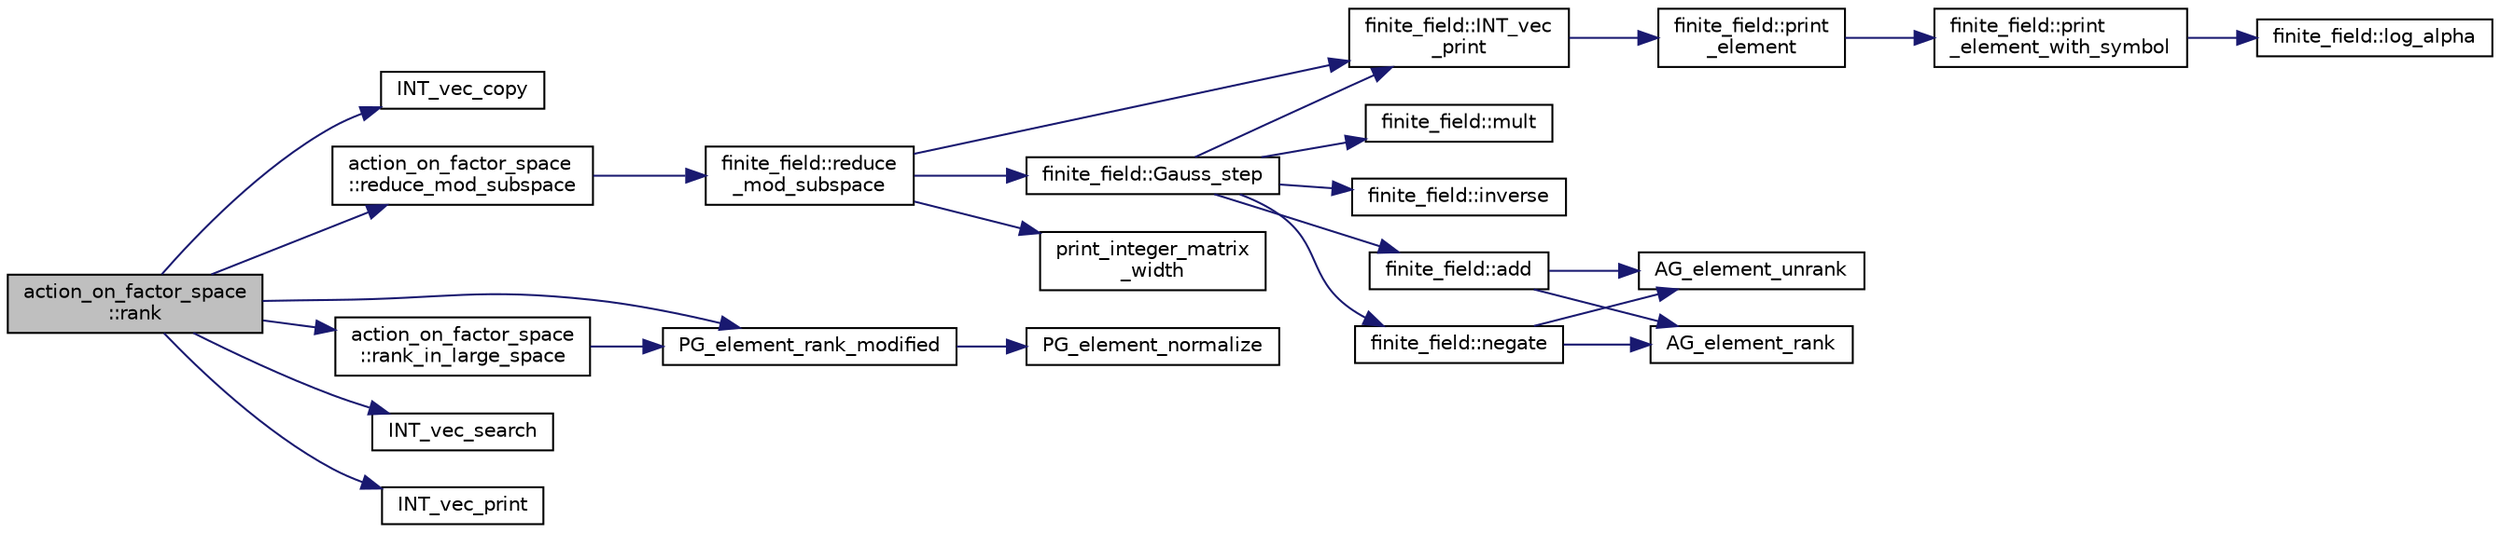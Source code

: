 digraph "action_on_factor_space::rank"
{
  edge [fontname="Helvetica",fontsize="10",labelfontname="Helvetica",labelfontsize="10"];
  node [fontname="Helvetica",fontsize="10",shape=record];
  rankdir="LR";
  Node1586 [label="action_on_factor_space\l::rank",height=0.2,width=0.4,color="black", fillcolor="grey75", style="filled", fontcolor="black"];
  Node1586 -> Node1587 [color="midnightblue",fontsize="10",style="solid",fontname="Helvetica"];
  Node1587 [label="INT_vec_copy",height=0.2,width=0.4,color="black", fillcolor="white", style="filled",URL="$df/dbf/sajeeb_8_c.html#ac2d875e27e009af6ec04d17254d11075"];
  Node1586 -> Node1588 [color="midnightblue",fontsize="10",style="solid",fontname="Helvetica"];
  Node1588 [label="action_on_factor_space\l::reduce_mod_subspace",height=0.2,width=0.4,color="black", fillcolor="white", style="filled",URL="$d5/d25/classaction__on__factor__space.html#a28aacf2959bc402b418f7749c23c5d6a"];
  Node1588 -> Node1589 [color="midnightblue",fontsize="10",style="solid",fontname="Helvetica"];
  Node1589 [label="finite_field::reduce\l_mod_subspace",height=0.2,width=0.4,color="black", fillcolor="white", style="filled",URL="$df/d5a/classfinite__field.html#a58c58854e54819ab1f3b1df2a12423ad"];
  Node1589 -> Node1590 [color="midnightblue",fontsize="10",style="solid",fontname="Helvetica"];
  Node1590 [label="finite_field::INT_vec\l_print",height=0.2,width=0.4,color="black", fillcolor="white", style="filled",URL="$df/d5a/classfinite__field.html#a9c33a61dedc197e37b014b6f8dc07f06"];
  Node1590 -> Node1591 [color="midnightblue",fontsize="10",style="solid",fontname="Helvetica"];
  Node1591 [label="finite_field::print\l_element",height=0.2,width=0.4,color="black", fillcolor="white", style="filled",URL="$df/d5a/classfinite__field.html#ab7d1f59c043d7696b8b47c92d0fedad5"];
  Node1591 -> Node1592 [color="midnightblue",fontsize="10",style="solid",fontname="Helvetica"];
  Node1592 [label="finite_field::print\l_element_with_symbol",height=0.2,width=0.4,color="black", fillcolor="white", style="filled",URL="$df/d5a/classfinite__field.html#aa0180c961aa4a0a8934cb4dc82e38a4d"];
  Node1592 -> Node1593 [color="midnightblue",fontsize="10",style="solid",fontname="Helvetica"];
  Node1593 [label="finite_field::log_alpha",height=0.2,width=0.4,color="black", fillcolor="white", style="filled",URL="$df/d5a/classfinite__field.html#a446a83ae0d281ddf44215626f0097305"];
  Node1589 -> Node1594 [color="midnightblue",fontsize="10",style="solid",fontname="Helvetica"];
  Node1594 [label="print_integer_matrix\l_width",height=0.2,width=0.4,color="black", fillcolor="white", style="filled",URL="$d5/db4/io__and__os_8h.html#aa78f3e73fc2179251bd15adbcc31573f"];
  Node1589 -> Node1595 [color="midnightblue",fontsize="10",style="solid",fontname="Helvetica"];
  Node1595 [label="finite_field::Gauss_step",height=0.2,width=0.4,color="black", fillcolor="white", style="filled",URL="$df/d5a/classfinite__field.html#a888228cd0bdf000bd4d44cf4d1ad62ce"];
  Node1595 -> Node1590 [color="midnightblue",fontsize="10",style="solid",fontname="Helvetica"];
  Node1595 -> Node1596 [color="midnightblue",fontsize="10",style="solid",fontname="Helvetica"];
  Node1596 [label="finite_field::negate",height=0.2,width=0.4,color="black", fillcolor="white", style="filled",URL="$df/d5a/classfinite__field.html#aa9d798298f25d4a9262b5bc5f1733e31"];
  Node1596 -> Node1597 [color="midnightblue",fontsize="10",style="solid",fontname="Helvetica"];
  Node1597 [label="AG_element_unrank",height=0.2,width=0.4,color="black", fillcolor="white", style="filled",URL="$d4/d67/geometry_8h.html#a4a33b86c87b2879b97cfa1327abe2885"];
  Node1596 -> Node1598 [color="midnightblue",fontsize="10",style="solid",fontname="Helvetica"];
  Node1598 [label="AG_element_rank",height=0.2,width=0.4,color="black", fillcolor="white", style="filled",URL="$d4/d67/geometry_8h.html#ab2ac908d07dd8038fd996e26bdc75c17"];
  Node1595 -> Node1599 [color="midnightblue",fontsize="10",style="solid",fontname="Helvetica"];
  Node1599 [label="finite_field::mult",height=0.2,width=0.4,color="black", fillcolor="white", style="filled",URL="$df/d5a/classfinite__field.html#a24fb5917aa6d4d656fd855b7f44a13b0"];
  Node1595 -> Node1600 [color="midnightblue",fontsize="10",style="solid",fontname="Helvetica"];
  Node1600 [label="finite_field::inverse",height=0.2,width=0.4,color="black", fillcolor="white", style="filled",URL="$df/d5a/classfinite__field.html#a69f2a12c01e70b7ce2d115c5221c9cdd"];
  Node1595 -> Node1601 [color="midnightblue",fontsize="10",style="solid",fontname="Helvetica"];
  Node1601 [label="finite_field::add",height=0.2,width=0.4,color="black", fillcolor="white", style="filled",URL="$df/d5a/classfinite__field.html#a8f12328a27500f3c7be0c849ebbc9d14"];
  Node1601 -> Node1597 [color="midnightblue",fontsize="10",style="solid",fontname="Helvetica"];
  Node1601 -> Node1598 [color="midnightblue",fontsize="10",style="solid",fontname="Helvetica"];
  Node1586 -> Node1602 [color="midnightblue",fontsize="10",style="solid",fontname="Helvetica"];
  Node1602 [label="action_on_factor_space\l::rank_in_large_space",height=0.2,width=0.4,color="black", fillcolor="white", style="filled",URL="$d5/d25/classaction__on__factor__space.html#aef04c8544847da7084f73981b9fde4fe"];
  Node1602 -> Node1603 [color="midnightblue",fontsize="10",style="solid",fontname="Helvetica"];
  Node1603 [label="PG_element_rank_modified",height=0.2,width=0.4,color="black", fillcolor="white", style="filled",URL="$d4/d67/geometry_8h.html#a9cd1a8bf5b88a038e33862f6c2c3dd36"];
  Node1603 -> Node1604 [color="midnightblue",fontsize="10",style="solid",fontname="Helvetica"];
  Node1604 [label="PG_element_normalize",height=0.2,width=0.4,color="black", fillcolor="white", style="filled",URL="$df/de4/projective_8_c.html#a5a4c3c1158bad6bab0d786c616bd0996"];
  Node1586 -> Node1605 [color="midnightblue",fontsize="10",style="solid",fontname="Helvetica"];
  Node1605 [label="INT_vec_search",height=0.2,width=0.4,color="black", fillcolor="white", style="filled",URL="$d5/de2/foundations_2data__structures_2data__structures_8h.html#ad103ef2316a1f671bdb68fd9cd9ba945"];
  Node1586 -> Node1606 [color="midnightblue",fontsize="10",style="solid",fontname="Helvetica"];
  Node1606 [label="INT_vec_print",height=0.2,width=0.4,color="black", fillcolor="white", style="filled",URL="$df/dbf/sajeeb_8_c.html#a79a5901af0b47dd0d694109543c027fe"];
  Node1586 -> Node1603 [color="midnightblue",fontsize="10",style="solid",fontname="Helvetica"];
}
